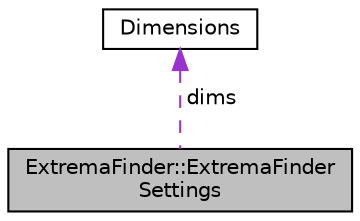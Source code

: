 digraph "ExtremaFinder::ExtremaFinderSettings"
{
  edge [fontname="Helvetica",fontsize="10",labelfontname="Helvetica",labelfontsize="10"];
  node [fontname="Helvetica",fontsize="10",shape=record];
  Node1 [label="ExtremaFinder::ExtremaFinder\lSettings",height=0.2,width=0.4,color="black", fillcolor="grey75", style="filled", fontcolor="black"];
  Node2 -> Node1 [dir="back",color="darkorchid3",fontsize="10",style="dashed",label=" dims" ,fontname="Helvetica"];
  Node2 [label="Dimensions",height=0.2,width=0.4,color="black", fillcolor="white", style="filled",URL="$classDimensions.html"];
}

